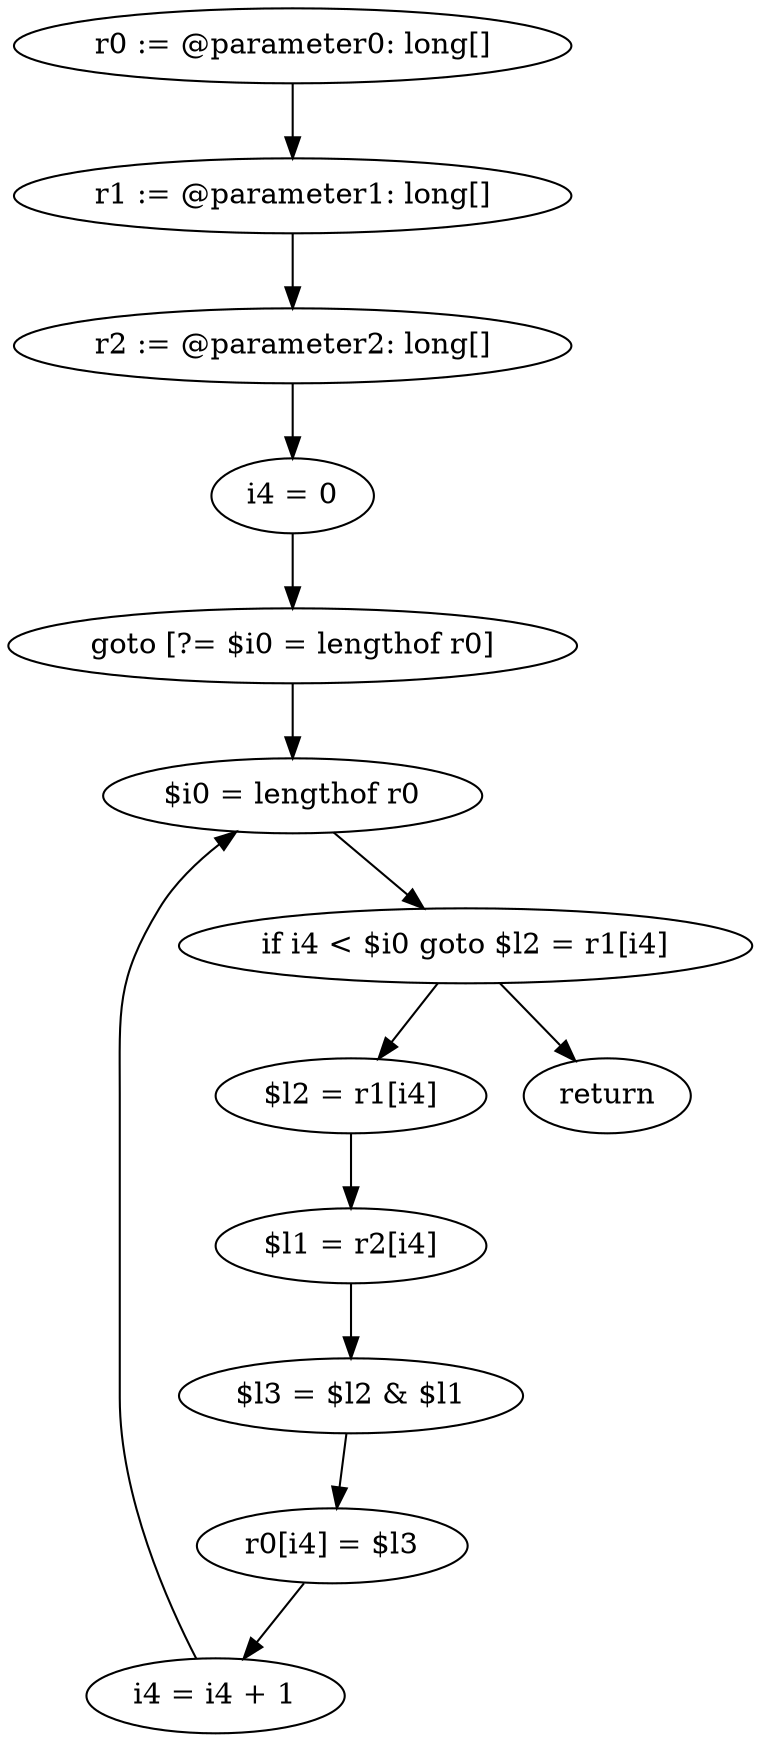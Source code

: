 digraph "unitGraph" {
    "r0 := @parameter0: long[]"
    "r1 := @parameter1: long[]"
    "r2 := @parameter2: long[]"
    "i4 = 0"
    "goto [?= $i0 = lengthof r0]"
    "$l2 = r1[i4]"
    "$l1 = r2[i4]"
    "$l3 = $l2 & $l1"
    "r0[i4] = $l3"
    "i4 = i4 + 1"
    "$i0 = lengthof r0"
    "if i4 < $i0 goto $l2 = r1[i4]"
    "return"
    "r0 := @parameter0: long[]"->"r1 := @parameter1: long[]";
    "r1 := @parameter1: long[]"->"r2 := @parameter2: long[]";
    "r2 := @parameter2: long[]"->"i4 = 0";
    "i4 = 0"->"goto [?= $i0 = lengthof r0]";
    "goto [?= $i0 = lengthof r0]"->"$i0 = lengthof r0";
    "$l2 = r1[i4]"->"$l1 = r2[i4]";
    "$l1 = r2[i4]"->"$l3 = $l2 & $l1";
    "$l3 = $l2 & $l1"->"r0[i4] = $l3";
    "r0[i4] = $l3"->"i4 = i4 + 1";
    "i4 = i4 + 1"->"$i0 = lengthof r0";
    "$i0 = lengthof r0"->"if i4 < $i0 goto $l2 = r1[i4]";
    "if i4 < $i0 goto $l2 = r1[i4]"->"return";
    "if i4 < $i0 goto $l2 = r1[i4]"->"$l2 = r1[i4]";
}
